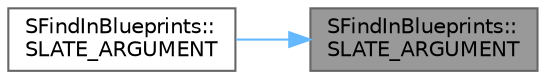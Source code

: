 digraph "SFindInBlueprints::SLATE_ARGUMENT"
{
 // INTERACTIVE_SVG=YES
 // LATEX_PDF_SIZE
  bgcolor="transparent";
  edge [fontname=Helvetica,fontsize=10,labelfontname=Helvetica,labelfontsize=10];
  node [fontname=Helvetica,fontsize=10,shape=box,height=0.2,width=0.4];
  rankdir="RL";
  Node1 [id="Node000001",label="SFindInBlueprints::\lSLATE_ARGUMENT",height=0.2,width=0.4,color="gray40", fillcolor="grey60", style="filled", fontcolor="black",tooltip=" "];
  Node1 -> Node2 [id="edge1_Node000001_Node000002",dir="back",color="steelblue1",style="solid",tooltip=" "];
  Node2 [id="Node000002",label="SFindInBlueprints::\lSLATE_ARGUMENT",height=0.2,width=0.4,color="grey40", fillcolor="white", style="filled",URL="$d2/dd8/classSFindInBlueprints.html#a3ee6d8a0dabe63419842a57090dc5f70",tooltip=" "];
}
